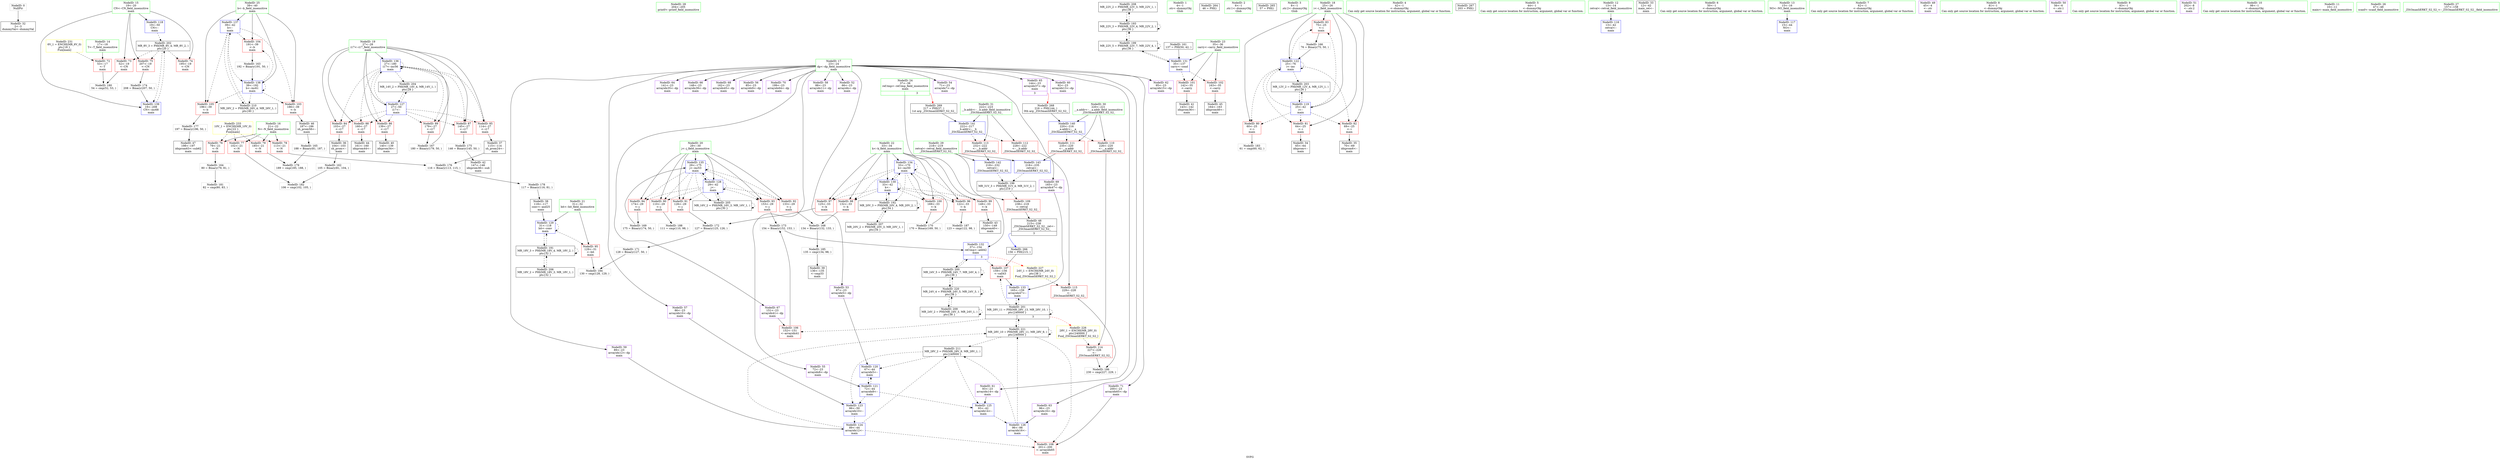 digraph "SVFG" {
	label="SVFG";

	Node0x5636595944f0 [shape=record,color=grey,label="{NodeID: 0\nNullPtr}"];
	Node0x5636595944f0 -> Node0x5636595b2d50[style=solid];
	Node0x5636595bd9f0 [shape=record,color=grey,label="{NodeID: 180\n54 = cmp(52, 53, )\n}"];
	Node0x5636595b3b50 [shape=record,color=red,label="{NodeID: 97\n125\<--33\n\<--k\nmain\n}"];
	Node0x5636595b3b50 -> Node0x5636595bcdf0[style=solid];
	Node0x563659593c40 [shape=record,color=green,label="{NodeID: 14\n17\<--18\nT\<--T_field_insensitive\nmain\n}"];
	Node0x563659593c40 -> Node0x5636595b5e20[style=solid];
	Node0x5636595b46b0 [shape=record,color=red,label="{NodeID: 111\n235\<--220\n\<--__a.addr\n_ZSt3maxIiERKT_S2_S2_\n}"];
	Node0x5636595b46b0 -> Node0x5636595ba7f0[style=solid];
	Node0x5636595b2a10 [shape=record,color=green,label="{NodeID: 28\n204\<--205\nprintf\<--printf_field_insensitive\n}"];
	Node0x5636595cbdd0 [shape=record,color=black,label="{NodeID: 208\nMR_22V_2 = PHI(MR_22V_3, MR_22V_1, )\npts\{36 \}\n}"];
	Node0x5636595cbdd0 -> Node0x5636595b7ab0[style=dashed];
	Node0x5636595b9950 [shape=record,color=blue,label="{NodeID: 125\n93\<--42\narrayidx14\<--\nmain\n}"];
	Node0x5636595b9950 -> Node0x5636595b9a20[style=dashed];
	Node0x5636595b35a0 [shape=record,color=black,label="{NodeID: 42\n147\<--146\nidxprom38\<--sub\nmain\n}"];
	Node0x5636595ba4b0 [shape=record,color=blue,label="{NodeID: 139\n19\<--208\nCN\<--inc68\nmain\n}"];
	Node0x5636595ba4b0 -> Node0x5636595c9fd0[style=dashed];
	Node0x5636595b5120 [shape=record,color=purple,label="{NodeID: 56\n85\<--23\narrayidx9\<--dp\nmain\n}"];
	Node0x5636595b5c80 [shape=record,color=purple,label="{NodeID: 70\n199\<--23\narrayidx64\<--dp\nmain\n}"];
	Node0x5636595bc670 [shape=record,color=grey,label="{NodeID: 167\n180 = Binary(179, 50, )\n}"];
	Node0x5636595bc670 -> Node0x5636595ba240[style=solid];
	Node0x5636595b67e0 [shape=record,color=red,label="{NodeID: 84\n103\<--27\n\<--i17\nmain\n}"];
	Node0x5636595b67e0 -> Node0x5636595b30c0[style=solid];
	Node0x563659594a10 [shape=record,color=green,label="{NodeID: 1\n4\<--1\n.str\<--dummyObj\nGlob }"];
	Node0x5636595e0690 [shape=record,color=black,label="{NodeID: 264\n46 = PHI()\n}"];
	Node0x5636595bdb70 [shape=record,color=grey,label="{NodeID: 181\n82 = cmp(80, 83, )\n}"];
	Node0x5636595b3c20 [shape=record,color=red,label="{NodeID: 98\n132\<--33\n\<--k\nmain\n}"];
	Node0x5636595b3c20 -> Node0x5636595bc7f0[style=solid];
	Node0x563659593d10 [shape=record,color=green,label="{NodeID: 15\n19\<--20\nCN\<--CN_field_insensitive\nmain\n}"];
	Node0x563659593d10 -> Node0x5636595b5ef0[style=solid];
	Node0x563659593d10 -> Node0x5636595b5fc0[style=solid];
	Node0x563659593d10 -> Node0x5636595b6090[style=solid];
	Node0x563659593d10 -> Node0x5636595b93a0[style=solid];
	Node0x563659593d10 -> Node0x5636595ba4b0[style=solid];
	Node0x5636595b4780 [shape=record,color=red,label="{NodeID: 112\n228\<--222\n\<--__b.addr\n_ZSt3maxIiERKT_S2_S2_\n}"];
	Node0x5636595b4780 -> Node0x5636595b49f0[style=solid];
	Node0x5636595b2ae0 [shape=record,color=green,label="{NodeID: 29\n218\<--219\nretval\<--retval_field_insensitive\n_ZSt3maxIiERKT_S2_S2_\n}"];
	Node0x5636595b2ae0 -> Node0x5636595b4510[style=solid];
	Node0x5636595b2ae0 -> Node0x5636595ba720[style=solid];
	Node0x5636595b2ae0 -> Node0x5636595ba7f0[style=solid];
	Node0x5636595ccae0 [shape=record,color=black,label="{NodeID: 209\nMR_24V_2 = PHI(MR_24V_3, MR_24V_1, )\npts\{38 \}\n}"];
	Node0x5636595ccae0 -> Node0x5636595ccae0[style=dashed];
	Node0x5636595ccae0 -> Node0x5636595cfdd0[style=dashed];
	Node0x5636595b9a20 [shape=record,color=blue,label="{NodeID: 126\n96\<--98\narrayidx16\<--\nmain\n}"];
	Node0x5636595b9a20 -> Node0x5636595b4440[style=dashed];
	Node0x5636595b9a20 -> Node0x5636595cd0d0[style=dashed];
	Node0x5636595b9a20 -> Node0x5636595d02d0[style=dashed];
	Node0x5636595b3670 [shape=record,color=black,label="{NodeID: 43\n150\<--149\nidxprom40\<--\nmain\n}"];
	Node0x5636595ba580 [shape=record,color=blue,label="{NodeID: 140\n220\<--216\n__a.addr\<--__a\n_ZSt3maxIiERKT_S2_S2_\n}"];
	Node0x5636595ba580 -> Node0x5636595b45e0[style=dashed];
	Node0x5636595ba580 -> Node0x5636595b46b0[style=dashed];
	Node0x5636595b51f0 [shape=record,color=purple,label="{NodeID: 57\n86\<--23\narrayidx10\<--dp\nmain\n}"];
	Node0x5636595b51f0 -> Node0x5636595b97b0[style=solid];
	Node0x5636595b5d50 [shape=record,color=purple,label="{NodeID: 71\n200\<--23\narrayidx65\<--dp\nmain\n}"];
	Node0x5636595b5d50 -> Node0x5636595b4440[style=solid];
	Node0x5636595bc7f0 [shape=record,color=grey,label="{NodeID: 168\n134 = Binary(132, 133, )\n}"];
	Node0x5636595bc7f0 -> Node0x5636595be170[style=solid];
	Node0x5636595b68b0 [shape=record,color=red,label="{NodeID: 85\n114\<--27\n\<--i17\nmain\n}"];
	Node0x5636595b68b0 -> Node0x5636595b3190[style=solid];
	Node0x563659594aa0 [shape=record,color=green,label="{NodeID: 2\n6\<--1\n.str.1\<--dummyObj\nGlob }"];
	Node0x5636595e0790 [shape=record,color=black,label="{NodeID: 265\n57 = PHI()\n}"];
	Node0x5636595bdcf0 [shape=record,color=grey,label="{NodeID: 182\n106 = cmp(102, 105, )\n}"];
	Node0x5636595b3cf0 [shape=record,color=red,label="{NodeID: 99\n149\<--33\n\<--k\nmain\n}"];
	Node0x5636595b3cf0 -> Node0x5636595b3670[style=solid];
	Node0x5636595b21d0 [shape=record,color=green,label="{NodeID: 16\n21\<--22\nN\<--N_field_insensitive\nmain\n}"];
	Node0x5636595b21d0 -> Node0x5636595b6160[style=solid];
	Node0x5636595b21d0 -> Node0x5636595b6230[style=solid];
	Node0x5636595b21d0 -> Node0x5636595b6300[style=solid];
	Node0x5636595b21d0 -> Node0x5636595b63d0[style=solid];
	Node0x5636595c81d0 [shape=record,color=black,label="{NodeID: 196\nMR_31V_3 = PHI(MR_31V_4, MR_31V_2, )\npts\{219 \}\n}"];
	Node0x5636595c81d0 -> Node0x5636595b4510[style=dashed];
	Node0x5636595b4850 [shape=record,color=red,label="{NodeID: 113\n232\<--222\n\<--__b.addr\n_ZSt3maxIiERKT_S2_S2_\n}"];
	Node0x5636595b4850 -> Node0x5636595ba720[style=solid];
	Node0x5636595b2bb0 [shape=record,color=green,label="{NodeID: 30\n220\<--221\n__a.addr\<--__a.addr_field_insensitive\n_ZSt3maxIiERKT_S2_S2_\n}"];
	Node0x5636595b2bb0 -> Node0x5636595b45e0[style=solid];
	Node0x5636595b2bb0 -> Node0x5636595b46b0[style=solid];
	Node0x5636595b2bb0 -> Node0x5636595ba580[style=solid];
	Node0x5636595ccbd0 [shape=record,color=black,label="{NodeID: 210\nMR_26V_2 = PHI(MR_26V_4, MR_26V_1, )\npts\{40 \}\n}"];
	Node0x5636595ccbd0 -> Node0x5636595ba310[style=dashed];
	Node0x5636595b9af0 [shape=record,color=blue,label="{NodeID: 127\n27\<--50\ni17\<--\nmain\n}"];
	Node0x5636595b9af0 -> Node0x5636595b67e0[style=dashed];
	Node0x5636595b9af0 -> Node0x5636595b68b0[style=dashed];
	Node0x5636595b9af0 -> Node0x5636595b6980[style=dashed];
	Node0x5636595b9af0 -> Node0x5636595b6a50[style=dashed];
	Node0x5636595b9af0 -> Node0x5636595b6b20[style=dashed];
	Node0x5636595b9af0 -> Node0x5636595b6bf0[style=dashed];
	Node0x5636595b9af0 -> Node0x5636595ba240[style=dashed];
	Node0x5636595b9af0 -> Node0x5636595ca9d0[style=dashed];
	Node0x5636595b3740 [shape=record,color=black,label="{NodeID: 44\n161\<--160\nidxprom44\<--\nmain\n}"];
	Node0x5636595ba650 [shape=record,color=blue,label="{NodeID: 141\n222\<--217\n__b.addr\<--__b\n_ZSt3maxIiERKT_S2_S2_\n}"];
	Node0x5636595ba650 -> Node0x5636595b4780[style=dashed];
	Node0x5636595ba650 -> Node0x5636595b4850[style=dashed];
	Node0x5636595b52c0 [shape=record,color=purple,label="{NodeID: 58\n88\<--23\narrayidx11\<--dp\nmain\n}"];
	Node0x5636595b5e20 [shape=record,color=red,label="{NodeID: 72\n53\<--17\n\<--T\nmain\n}"];
	Node0x5636595b5e20 -> Node0x5636595bd9f0[style=solid];
	Node0x5636595bc970 [shape=record,color=grey,label="{NodeID: 169\n175 = Binary(174, 50, )\n}"];
	Node0x5636595bc970 -> Node0x5636595ba170[style=solid];
	Node0x5636595b6980 [shape=record,color=red,label="{NodeID: 86\n139\<--27\n\<--i17\nmain\n}"];
	Node0x5636595b6980 -> Node0x5636595b3400[style=solid];
	Node0x563659594b30 [shape=record,color=green,label="{NodeID: 3\n8\<--1\n.str.2\<--dummyObj\nGlob }"];
	Node0x5636595e0890 [shape=record,color=black,label="{NodeID: 266\n156 = PHI(215, )\n}"];
	Node0x5636595e0890 -> Node0x5636595b4370[style=solid];
	Node0x5636595bde70 [shape=record,color=grey,label="{NodeID: 183\n61 = cmp(60, 62, )\n}"];
	Node0x5636595b3dc0 [shape=record,color=red,label="{NodeID: 100\n169\<--33\n\<--k\nmain\n}"];
	Node0x5636595b3dc0 -> Node0x5636595bcaf0[style=solid];
	Node0x5636595b2260 [shape=record,color=green,label="{NodeID: 17\n23\<--24\ndp\<--dp_field_insensitive\nmain\n}"];
	Node0x5636595b2260 -> Node0x5636595b4de0[style=solid];
	Node0x5636595b2260 -> Node0x5636595b4eb0[style=solid];
	Node0x5636595b2260 -> Node0x5636595b4f80[style=solid];
	Node0x5636595b2260 -> Node0x5636595b5050[style=solid];
	Node0x5636595b2260 -> Node0x5636595b5120[style=solid];
	Node0x5636595b2260 -> Node0x5636595b51f0[style=solid];
	Node0x5636595b2260 -> Node0x5636595b52c0[style=solid];
	Node0x5636595b2260 -> Node0x5636595b5390[style=solid];
	Node0x5636595b2260 -> Node0x5636595b5460[style=solid];
	Node0x5636595b2260 -> Node0x5636595b5530[style=solid];
	Node0x5636595b2260 -> Node0x5636595b5600[style=solid];
	Node0x5636595b2260 -> Node0x5636595b56d0[style=solid];
	Node0x5636595b2260 -> Node0x5636595b57a0[style=solid];
	Node0x5636595b2260 -> Node0x5636595b5870[style=solid];
	Node0x5636595b2260 -> Node0x5636595b5940[style=solid];
	Node0x5636595b2260 -> Node0x5636595b5a10[style=solid];
	Node0x5636595b2260 -> Node0x5636595b5ae0[style=solid];
	Node0x5636595b2260 -> Node0x5636595b5bb0[style=solid];
	Node0x5636595b2260 -> Node0x5636595b5c80[style=solid];
	Node0x5636595b2260 -> Node0x5636595b5d50[style=solid];
	Node0x5636595b4920 [shape=record,color=red,label="{NodeID: 114\n227\<--226\n\<--\n_ZSt3maxIiERKT_S2_S2_\n}"];
	Node0x5636595b4920 -> Node0x5636595be2f0[style=solid];
	Node0x5636595b2c80 [shape=record,color=green,label="{NodeID: 31\n222\<--223\n__b.addr\<--__b.addr_field_insensitive\n_ZSt3maxIiERKT_S2_S2_\n}"];
	Node0x5636595b2c80 -> Node0x5636595b4780[style=solid];
	Node0x5636595b2c80 -> Node0x5636595b4850[style=solid];
	Node0x5636595b2c80 -> Node0x5636595ba650[style=solid];
	Node0x5636595cd0d0 [shape=record,color=black,label="{NodeID: 211\nMR_28V_2 = PHI(MR_28V_9, MR_28V_1, )\npts\{240000 \}\n}"];
	Node0x5636595cd0d0 -> Node0x5636595b9540[style=dashed];
	Node0x5636595cd0d0 -> Node0x5636595b97b0[style=dashed];
	Node0x5636595cd0d0 -> Node0x5636595b9950[style=dashed];
	Node0x5636595b9bc0 [shape=record,color=blue,label="{NodeID: 128\n29\<--42\nj\<--\nmain\n}"];
	Node0x5636595b9bc0 -> Node0x5636595b6cc0[style=dashed];
	Node0x5636595b9bc0 -> Node0x5636595b6d90[style=dashed];
	Node0x5636595b9bc0 -> Node0x5636595b6e60[style=dashed];
	Node0x5636595b9bc0 -> Node0x5636595b6f30[style=dashed];
	Node0x5636595b9bc0 -> Node0x5636595b7000[style=dashed];
	Node0x5636595b9bc0 -> Node0x5636595b9bc0[style=dashed];
	Node0x5636595b9bc0 -> Node0x5636595ba170[style=dashed];
	Node0x5636595b9bc0 -> Node0x5636595caed0[style=dashed];
	Node0x5636595b3810 [shape=record,color=black,label="{NodeID: 45\n164\<--163\nidxprom46\<--\nmain\n}"];
	Node0x5636595ba720 [shape=record,color=blue,label="{NodeID: 142\n218\<--232\nretval\<--\n_ZSt3maxIiERKT_S2_S2_\n}"];
	Node0x5636595ba720 -> Node0x5636595c81d0[style=dashed];
	Node0x5636595b5390 [shape=record,color=purple,label="{NodeID: 59\n89\<--23\narrayidx12\<--dp\nmain\n}"];
	Node0x5636595b5390 -> Node0x5636595b9880[style=solid];
	Node0x5636595b5ef0 [shape=record,color=red,label="{NodeID: 73\n52\<--19\n\<--CN\nmain\n}"];
	Node0x5636595b5ef0 -> Node0x5636595bd9f0[style=solid];
	Node0x5636595bcaf0 [shape=record,color=grey,label="{NodeID: 170\n170 = Binary(169, 50, )\n}"];
	Node0x5636595bcaf0 -> Node0x5636595ba0a0[style=solid];
	Node0x5636595b6a50 [shape=record,color=red,label="{NodeID: 87\n145\<--27\n\<--i17\nmain\n}"];
	Node0x5636595b6a50 -> Node0x5636595bd270[style=solid];
	Node0x563659594210 [shape=record,color=green,label="{NodeID: 4\n42\<--1\n\<--dummyObj\nCan only get source location for instruction, argument, global var or function.}"];
	Node0x5636595e10d0 [shape=record,color=black,label="{NodeID: 267\n203 = PHI()\n}"];
	Node0x5636595bdff0 [shape=record,color=grey,label="{NodeID: 184\n130 = cmp(128, 129, )\n}"];
	Node0x5636595b3e90 [shape=record,color=red,label="{NodeID: 101\n142\<--35\n\<--carry\nmain\n}"];
	Node0x5636595b3e90 -> Node0x5636595b34d0[style=solid];
	Node0x5636595b22f0 [shape=record,color=green,label="{NodeID: 18\n25\<--26\ni\<--i_field_insensitive\nmain\n}"];
	Node0x5636595b22f0 -> Node0x5636595b64a0[style=solid];
	Node0x5636595b22f0 -> Node0x5636595b6570[style=solid];
	Node0x5636595b22f0 -> Node0x5636595b6640[style=solid];
	Node0x5636595b22f0 -> Node0x5636595b6710[style=solid];
	Node0x5636595b22f0 -> Node0x5636595b9470[style=solid];
	Node0x5636595b22f0 -> Node0x5636595b96e0[style=solid];
	Node0x5636595b49f0 [shape=record,color=red,label="{NodeID: 115\n229\<--228\n\<--\n_ZSt3maxIiERKT_S2_S2_\n}"];
	Node0x5636595b49f0 -> Node0x5636595be2f0[style=solid];
	Node0x5636595b2d50 [shape=record,color=black,label="{NodeID: 32\n2\<--3\ndummyVal\<--dummyVal\n}"];
	Node0x5636595b9c90 [shape=record,color=blue,label="{NodeID: 129\n31\<--118\nbit\<--conv\nmain\n}"];
	Node0x5636595b9c90 -> Node0x5636595b70d0[style=dashed];
	Node0x5636595b9c90 -> Node0x5636595b9c90[style=dashed];
	Node0x5636595b9c90 -> Node0x5636595c58b0[style=dashed];
	Node0x5636595b38e0 [shape=record,color=black,label="{NodeID: 46\n187\<--186\nsh_prom58\<--\nmain\n}"];
	Node0x5636595b38e0 -> Node0x5636595bc370[style=solid];
	Node0x5636595d1dd0 [shape=record,color=yellow,style=double,label="{NodeID: 226\n28V_1 = ENCHI(MR_28V_0)\npts\{240000 \}\nFun[_ZSt3maxIiERKT_S2_S2_]}"];
	Node0x5636595d1dd0 -> Node0x5636595b4920[style=dashed];
	Node0x5636595ba7f0 [shape=record,color=blue,label="{NodeID: 143\n218\<--235\nretval\<--\n_ZSt3maxIiERKT_S2_S2_\n}"];
	Node0x5636595ba7f0 -> Node0x5636595c81d0[style=dashed];
	Node0x5636595b5460 [shape=record,color=purple,label="{NodeID: 60\n92\<--23\narrayidx13\<--dp\nmain\n}"];
	Node0x5636595b5fc0 [shape=record,color=red,label="{NodeID: 74\n195\<--19\n\<--CN\nmain\n}"];
	Node0x5636595bcc70 [shape=record,color=grey,label="{NodeID: 171\n128 = Binary(127, 50, )\n}"];
	Node0x5636595bcc70 -> Node0x5636595bdff0[style=solid];
	Node0x5636595b6b20 [shape=record,color=red,label="{NodeID: 88\n160\<--27\n\<--i17\nmain\n}"];
	Node0x5636595b6b20 -> Node0x5636595b3740[style=solid];
	Node0x5636595942a0 [shape=record,color=green,label="{NodeID: 5\n44\<--1\n\<--dummyObj\nCan only get source location for instruction, argument, global var or function.}"];
	Node0x5636595e11a0 [shape=record,color=black,label="{NodeID: 268\n216 = PHI(144, )\n0th arg _ZSt3maxIiERKT_S2_S2_ }"];
	Node0x5636595e11a0 -> Node0x5636595ba580[style=solid];
	Node0x5636595be170 [shape=record,color=grey,label="{NodeID: 185\n135 = cmp(134, 98, )\n}"];
	Node0x5636595be170 -> Node0x5636595b3330[style=solid];
	Node0x5636595b3f60 [shape=record,color=red,label="{NodeID: 102\n163\<--35\n\<--carry\nmain\n}"];
	Node0x5636595b3f60 -> Node0x5636595b3810[style=solid];
	Node0x5636595b2380 [shape=record,color=green,label="{NodeID: 19\n27\<--28\ni17\<--i17_field_insensitive\nmain\n}"];
	Node0x5636595b2380 -> Node0x5636595b67e0[style=solid];
	Node0x5636595b2380 -> Node0x5636595b68b0[style=solid];
	Node0x5636595b2380 -> Node0x5636595b6980[style=solid];
	Node0x5636595b2380 -> Node0x5636595b6a50[style=solid];
	Node0x5636595b2380 -> Node0x5636595b6b20[style=solid];
	Node0x5636595b2380 -> Node0x5636595b6bf0[style=solid];
	Node0x5636595b2380 -> Node0x5636595b9af0[style=solid];
	Node0x5636595b2380 -> Node0x5636595ba240[style=solid];
	Node0x5636595c90d0 [shape=record,color=black,label="{NodeID: 199\nMR_22V_5 = PHI(MR_22V_7, MR_22V_4, )\npts\{36 \}\n}"];
	Node0x5636595c90d0 -> Node0x5636595b9e30[style=dashed];
	Node0x5636595c90d0 -> Node0x5636595b7ab0[style=dashed];
	Node0x5636595c90d0 -> Node0x5636595c90d0[style=dashed];
	Node0x5636595b9200 [shape=record,color=blue,label="{NodeID: 116\n13\<--42\nretval\<--\nmain\n}"];
	Node0x5636595b2e50 [shape=record,color=black,label="{NodeID: 33\n12\<--42\nmain_ret\<--\nmain\n}"];
	Node0x5636595b9d60 [shape=record,color=blue,label="{NodeID: 130\n33\<--42\nk\<--\nmain\n}"];
	Node0x5636595b9d60 -> Node0x5636595b3a80[style=dashed];
	Node0x5636595b9d60 -> Node0x5636595b3b50[style=dashed];
	Node0x5636595b9d60 -> Node0x5636595b3c20[style=dashed];
	Node0x5636595b9d60 -> Node0x5636595b3cf0[style=dashed];
	Node0x5636595b9d60 -> Node0x5636595b3dc0[style=dashed];
	Node0x5636595b9d60 -> Node0x5636595b9d60[style=dashed];
	Node0x5636595b9d60 -> Node0x5636595ba0a0[style=dashed];
	Node0x5636595b9d60 -> Node0x5636595b75b0[style=dashed];
	Node0x5636595b39b0 [shape=record,color=black,label="{NodeID: 47\n198\<--197\nidxprom63\<--sub62\nmain\n}"];
	Node0x5636595d1eb0 [shape=record,color=yellow,style=double,label="{NodeID: 227\n24V_1 = ENCHI(MR_24V_0)\npts\{38 \}\nFun[_ZSt3maxIiERKT_S2_S2_]}"];
	Node0x5636595d1eb0 -> Node0x5636595b49f0[style=dashed];
	Node0x5636595b5530 [shape=record,color=purple,label="{NodeID: 61\n93\<--23\narrayidx14\<--dp\nmain\n}"];
	Node0x5636595b5530 -> Node0x5636595b9950[style=solid];
	Node0x5636595b6090 [shape=record,color=red,label="{NodeID: 75\n207\<--19\n\<--CN\nmain\n}"];
	Node0x5636595b6090 -> Node0x5636595bd0f0[style=solid];
	Node0x5636595bcdf0 [shape=record,color=grey,label="{NodeID: 172\n127 = Binary(125, 126, )\n}"];
	Node0x5636595bcdf0 -> Node0x5636595bcc70[style=solid];
	Node0x5636595b6bf0 [shape=record,color=red,label="{NodeID: 89\n179\<--27\n\<--i17\nmain\n}"];
	Node0x5636595b6bf0 -> Node0x5636595bc670[style=solid];
	Node0x563659594330 [shape=record,color=green,label="{NodeID: 6\n50\<--1\n\<--dummyObj\nCan only get source location for instruction, argument, global var or function.}"];
	Node0x5636595e12d0 [shape=record,color=black,label="{NodeID: 269\n217 = PHI(37, )\n1st arg _ZSt3maxIiERKT_S2_S2_ }"];
	Node0x5636595e12d0 -> Node0x5636595ba650[style=solid];
	Node0x5636595be2f0 [shape=record,color=grey,label="{NodeID: 186\n230 = cmp(227, 229, )\n}"];
	Node0x5636595b4030 [shape=record,color=red,label="{NodeID: 103\n186\<--39\n\<--b\nmain\n}"];
	Node0x5636595b4030 -> Node0x5636595b38e0[style=solid];
	Node0x5636595b2410 [shape=record,color=green,label="{NodeID: 20\n29\<--30\nj\<--j_field_insensitive\nmain\n}"];
	Node0x5636595b2410 -> Node0x5636595b6cc0[style=solid];
	Node0x5636595b2410 -> Node0x5636595b6d90[style=solid];
	Node0x5636595b2410 -> Node0x5636595b6e60[style=solid];
	Node0x5636595b2410 -> Node0x5636595b6f30[style=solid];
	Node0x5636595b2410 -> Node0x5636595b7000[style=solid];
	Node0x5636595b2410 -> Node0x5636595b9bc0[style=solid];
	Node0x5636595b2410 -> Node0x5636595ba170[style=solid];
	Node0x5636595c95d0 [shape=record,color=black,label="{NodeID: 200\nMR_24V_5 = PHI(MR_24V_7, MR_24V_4, )\npts\{38 \}\n}"];
	Node0x5636595c95d0 -> Node0x5636595b9f00[style=dashed];
	Node0x5636595c95d0 -> Node0x5636595c95d0[style=dashed];
	Node0x5636595c95d0 -> Node0x5636595cfdd0[style=dashed];
	Node0x5636595b92d0 [shape=record,color=blue,label="{NodeID: 117\n15\<--44\nNO\<--\nmain\n}"];
	Node0x5636595b2f20 [shape=record,color=black,label="{NodeID: 34\n65\<--64\nidxprom\<--\nmain\n}"];
	Node0x5636595b9e30 [shape=record,color=blue,label="{NodeID: 131\n35\<--137\ncarry\<--cond\nmain\n}"];
	Node0x5636595b9e30 -> Node0x5636595b3e90[style=dashed];
	Node0x5636595b9e30 -> Node0x5636595b3f60[style=dashed];
	Node0x5636595b9e30 -> Node0x5636595c90d0[style=dashed];
	Node0x5636595b4aa0 [shape=record,color=black,label="{NodeID: 48\n215\<--238\n_ZSt3maxIiERKT_S2_S2__ret\<--\n_ZSt3maxIiERKT_S2_S2_\n|{<s0>3}}"];
	Node0x5636595b4aa0:s0 -> Node0x5636595e0890[style=solid,color=blue];
	Node0x5636595b5600 [shape=record,color=purple,label="{NodeID: 62\n95\<--23\narrayidx15\<--dp\nmain\n}"];
	Node0x5636595b6160 [shape=record,color=red,label="{NodeID: 76\n79\<--21\n\<--N\nmain\n}"];
	Node0x5636595b6160 -> Node0x5636595bc1f0[style=solid];
	Node0x5636595bcf70 [shape=record,color=grey,label="{NodeID: 173\n154 = Binary(152, 153, )\n}"];
	Node0x5636595bcf70 -> Node0x5636595b9f00[style=solid];
	Node0x5636595b6cc0 [shape=record,color=red,label="{NodeID: 90\n110\<--29\n\<--j\nmain\n}"];
	Node0x5636595b6cc0 -> Node0x5636595be5f0[style=solid];
	Node0x5636595943c0 [shape=record,color=green,label="{NodeID: 7\n62\<--1\n\<--dummyObj\nCan only get source location for instruction, argument, global var or function.}"];
	Node0x5636595be470 [shape=record,color=grey,label="{NodeID: 187\n123 = cmp(122, 98, )\n}"];
	Node0x5636595b4100 [shape=record,color=red,label="{NodeID: 104\n191\<--39\n\<--b\nmain\n}"];
	Node0x5636595b4100 -> Node0x5636595bc070[style=solid];
	Node0x5636595b24a0 [shape=record,color=green,label="{NodeID: 21\n31\<--32\nbit\<--bit_field_insensitive\nmain\n}"];
	Node0x5636595b24a0 -> Node0x5636595b70d0[style=solid];
	Node0x5636595b24a0 -> Node0x5636595b9c90[style=solid];
	Node0x5636595c9ad0 [shape=record,color=black,label="{NodeID: 201\nMR_28V_11 = PHI(MR_28V_13, MR_28V_10, )\npts\{240000 \}\n|{|<s5>3}}"];
	Node0x5636595c9ad0 -> Node0x5636595b42a0[style=dashed];
	Node0x5636595c9ad0 -> Node0x5636595b4370[style=dashed];
	Node0x5636595c9ad0 -> Node0x5636595b9fd0[style=dashed];
	Node0x5636595c9ad0 -> Node0x5636595c9ad0[style=dashed];
	Node0x5636595c9ad0 -> Node0x5636595d02d0[style=dashed];
	Node0x5636595c9ad0:s5 -> Node0x5636595d1dd0[style=dashed,color=red];
	Node0x5636595b93a0 [shape=record,color=blue,label="{NodeID: 118\n19\<--50\nCN\<--\nmain\n}"];
	Node0x5636595b93a0 -> Node0x5636595c9fd0[style=dashed];
	Node0x5636595b2ff0 [shape=record,color=black,label="{NodeID: 35\n70\<--69\nidxprom6\<--\nmain\n}"];
	Node0x5636595b9f00 [shape=record,color=blue,label="{NodeID: 132\n37\<--154\nref.tmp\<--add42\nmain\n|{|<s2>3}}"];
	Node0x5636595b9f00 -> Node0x5636595b4370[style=dashed];
	Node0x5636595b9f00 -> Node0x5636595c95d0[style=dashed];
	Node0x5636595b9f00:s2 -> Node0x5636595d1eb0[style=dashed,color=red];
	Node0x5636595b4b70 [shape=record,color=purple,label="{NodeID: 49\n45\<--4\n\<--.str\nmain\n}"];
	Node0x5636595b56d0 [shape=record,color=purple,label="{NodeID: 63\n96\<--23\narrayidx16\<--dp\nmain\n}"];
	Node0x5636595b56d0 -> Node0x5636595b9a20[style=solid];
	Node0x5636595b6230 [shape=record,color=red,label="{NodeID: 77\n102\<--21\n\<--N\nmain\n}"];
	Node0x5636595b6230 -> Node0x5636595bdcf0[style=solid];
	Node0x5636595bd0f0 [shape=record,color=grey,label="{NodeID: 174\n208 = Binary(207, 50, )\n}"];
	Node0x5636595bd0f0 -> Node0x5636595ba4b0[style=solid];
	Node0x5636595b6d90 [shape=record,color=red,label="{NodeID: 91\n126\<--29\n\<--j\nmain\n}"];
	Node0x5636595b6d90 -> Node0x5636595bcdf0[style=solid];
	Node0x5636595933b0 [shape=record,color=green,label="{NodeID: 8\n81\<--1\n\<--dummyObj\nCan only get source location for instruction, argument, global var or function.}"];
	Node0x5636595be5f0 [shape=record,color=grey,label="{NodeID: 188\n111 = cmp(110, 98, )\n}"];
	Node0x5636595b41d0 [shape=record,color=red,label="{NodeID: 105\n196\<--39\n\<--b\nmain\n}"];
	Node0x5636595b41d0 -> Node0x5636595bd570[style=solid];
	Node0x5636595b2530 [shape=record,color=green,label="{NodeID: 22\n33\<--34\nk\<--k_field_insensitive\nmain\n}"];
	Node0x5636595b2530 -> Node0x5636595b3a80[style=solid];
	Node0x5636595b2530 -> Node0x5636595b3b50[style=solid];
	Node0x5636595b2530 -> Node0x5636595b3c20[style=solid];
	Node0x5636595b2530 -> Node0x5636595b3cf0[style=solid];
	Node0x5636595b2530 -> Node0x5636595b3dc0[style=solid];
	Node0x5636595b2530 -> Node0x5636595b9d60[style=solid];
	Node0x5636595b2530 -> Node0x5636595ba0a0[style=solid];
	Node0x5636595c9fd0 [shape=record,color=black,label="{NodeID: 202\nMR_8V_3 = PHI(MR_8V_4, MR_8V_2, )\npts\{20 \}\n}"];
	Node0x5636595c9fd0 -> Node0x5636595b5ef0[style=dashed];
	Node0x5636595c9fd0 -> Node0x5636595b5fc0[style=dashed];
	Node0x5636595c9fd0 -> Node0x5636595b6090[style=dashed];
	Node0x5636595c9fd0 -> Node0x5636595ba4b0[style=dashed];
	Node0x5636595b9470 [shape=record,color=blue,label="{NodeID: 119\n25\<--42\ni\<--\nmain\n}"];
	Node0x5636595b9470 -> Node0x5636595b64a0[style=dashed];
	Node0x5636595b9470 -> Node0x5636595b6570[style=dashed];
	Node0x5636595b9470 -> Node0x5636595b6640[style=dashed];
	Node0x5636595b9470 -> Node0x5636595b6710[style=dashed];
	Node0x5636595b9470 -> Node0x5636595b96e0[style=dashed];
	Node0x5636595b9470 -> Node0x5636595ca4d0[style=dashed];
	Node0x5636595b30c0 [shape=record,color=black,label="{NodeID: 36\n104\<--103\nsh_prom\<--\nmain\n}"];
	Node0x5636595b30c0 -> Node0x5636595bbef0[style=solid];
	Node0x5636595b9fd0 [shape=record,color=blue,label="{NodeID: 133\n165\<--159\narrayidx47\<--\nmain\n}"];
	Node0x5636595b9fd0 -> Node0x5636595c9ad0[style=dashed];
	Node0x5636595b4c40 [shape=record,color=purple,label="{NodeID: 50\n56\<--6\n\<--.str.1\nmain\n}"];
	Node0x5636595b57a0 [shape=record,color=purple,label="{NodeID: 64\n141\<--23\narrayidx35\<--dp\nmain\n}"];
	Node0x563659392920 [shape=record,color=black,label="{NodeID: 161\n137 = PHI(50, 42, )\n}"];
	Node0x563659392920 -> Node0x5636595b9e30[style=solid];
	Node0x5636595b6300 [shape=record,color=red,label="{NodeID: 78\n113\<--21\n\<--N\nmain\n}"];
	Node0x5636595b6300 -> Node0x5636595bd3f0[style=solid];
	Node0x5636595bd270 [shape=record,color=grey,label="{NodeID: 175\n146 = Binary(145, 50, )\n}"];
	Node0x5636595bd270 -> Node0x5636595b35a0[style=solid];
	Node0x5636595b6e60 [shape=record,color=red,label="{NodeID: 92\n133\<--29\n\<--j\nmain\n}"];
	Node0x5636595b6e60 -> Node0x5636595bc7f0[style=solid];
	Node0x563659593440 [shape=record,color=green,label="{NodeID: 9\n83\<--1\n\<--dummyObj\nCan only get source location for instruction, argument, global var or function.}"];
	Node0x5636595b42a0 [shape=record,color=red,label="{NodeID: 106\n152\<--151\n\<--arrayidx41\nmain\n}"];
	Node0x5636595b42a0 -> Node0x5636595bcf70[style=solid];
	Node0x5636595b2600 [shape=record,color=green,label="{NodeID: 23\n35\<--36\ncarry\<--carry_field_insensitive\nmain\n}"];
	Node0x5636595b2600 -> Node0x5636595b3e90[style=solid];
	Node0x5636595b2600 -> Node0x5636595b3f60[style=solid];
	Node0x5636595b2600 -> Node0x5636595b9e30[style=solid];
	Node0x5636595ca4d0 [shape=record,color=black,label="{NodeID: 203\nMR_12V_2 = PHI(MR_12V_4, MR_12V_1, )\npts\{26 \}\n}"];
	Node0x5636595ca4d0 -> Node0x5636595b9470[style=dashed];
	Node0x5636595b9540 [shape=record,color=blue,label="{NodeID: 120\n67\<--44\narrayidx5\<--\nmain\n}"];
	Node0x5636595b9540 -> Node0x5636595b9610[style=dashed];
	Node0x5636595b3190 [shape=record,color=black,label="{NodeID: 37\n115\<--114\nsh_prom24\<--\nmain\n}"];
	Node0x5636595b3190 -> Node0x5636595bd3f0[style=solid];
	Node0x5636595ba0a0 [shape=record,color=blue,label="{NodeID: 134\n33\<--170\nk\<--inc50\nmain\n}"];
	Node0x5636595ba0a0 -> Node0x5636595b3a80[style=dashed];
	Node0x5636595ba0a0 -> Node0x5636595b3b50[style=dashed];
	Node0x5636595ba0a0 -> Node0x5636595b3c20[style=dashed];
	Node0x5636595ba0a0 -> Node0x5636595b3cf0[style=dashed];
	Node0x5636595ba0a0 -> Node0x5636595b3dc0[style=dashed];
	Node0x5636595ba0a0 -> Node0x5636595b9d60[style=dashed];
	Node0x5636595ba0a0 -> Node0x5636595ba0a0[style=dashed];
	Node0x5636595ba0a0 -> Node0x5636595b75b0[style=dashed];
	Node0x5636595b4d10 [shape=record,color=purple,label="{NodeID: 51\n202\<--8\n\<--.str.2\nmain\n}"];
	Node0x5636595d2260 [shape=record,color=yellow,style=double,label="{NodeID: 231\n6V_1 = ENCHI(MR_6V_0)\npts\{18 \}\nFun[main]}"];
	Node0x5636595d2260 -> Node0x5636595b5e20[style=dashed];
	Node0x5636595b5870 [shape=record,color=purple,label="{NodeID: 65\n144\<--23\narrayidx37\<--dp\nmain\n|{<s0>3}}"];
	Node0x5636595b5870:s0 -> Node0x5636595e11a0[style=solid,color=red];
	Node0x5636595bbef0 [shape=record,color=grey,label="{NodeID: 162\n105 = Binary(81, 104, )\n}"];
	Node0x5636595bbef0 -> Node0x5636595bdcf0[style=solid];
	Node0x5636595b63d0 [shape=record,color=red,label="{NodeID: 79\n185\<--21\n\<--N\nmain\n}"];
	Node0x5636595b63d0 -> Node0x5636595bd870[style=solid];
	Node0x5636595bd3f0 [shape=record,color=grey,label="{NodeID: 176\n116 = Binary(113, 115, )\n}"];
	Node0x5636595bd3f0 -> Node0x5636595bd6f0[style=solid];
	Node0x5636595b6f30 [shape=record,color=red,label="{NodeID: 93\n153\<--29\n\<--j\nmain\n}"];
	Node0x5636595b6f30 -> Node0x5636595bcf70[style=solid];
	Node0x5636595934d0 [shape=record,color=green,label="{NodeID: 10\n98\<--1\n\<--dummyObj\nCan only get source location for instruction, argument, global var or function.}"];
	Node0x5636595b4370 [shape=record,color=red,label="{NodeID: 107\n159\<--156\n\<--call43\nmain\n}"];
	Node0x5636595b4370 -> Node0x5636595b9fd0[style=solid];
	Node0x5636595b26d0 [shape=record,color=green,label="{NodeID: 24\n37\<--38\nref.tmp\<--ref.tmp_field_insensitive\nmain\n|{|<s1>3}}"];
	Node0x5636595b26d0 -> Node0x5636595b9f00[style=solid];
	Node0x5636595b26d0:s1 -> Node0x5636595e12d0[style=solid,color=red];
	Node0x5636595ca9d0 [shape=record,color=black,label="{NodeID: 204\nMR_14V_2 = PHI(MR_14V_4, MR_14V_1, )\npts\{28 \}\n}"];
	Node0x5636595ca9d0 -> Node0x5636595b9af0[style=dashed];
	Node0x5636595b9610 [shape=record,color=blue,label="{NodeID: 121\n72\<--44\narrayidx8\<--\nmain\n}"];
	Node0x5636595b9610 -> Node0x5636595b9540[style=dashed];
	Node0x5636595b9610 -> Node0x5636595b97b0[style=dashed];
	Node0x5636595b9610 -> Node0x5636595b9950[style=dashed];
	Node0x5636595b3260 [shape=record,color=black,label="{NodeID: 38\n118\<--117\nconv\<--and25\nmain\n}"];
	Node0x5636595b3260 -> Node0x5636595b9c90[style=solid];
	Node0x5636595ba170 [shape=record,color=blue,label="{NodeID: 135\n29\<--175\nj\<--inc53\nmain\n}"];
	Node0x5636595ba170 -> Node0x5636595b6cc0[style=dashed];
	Node0x5636595ba170 -> Node0x5636595b6d90[style=dashed];
	Node0x5636595ba170 -> Node0x5636595b6e60[style=dashed];
	Node0x5636595ba170 -> Node0x5636595b6f30[style=dashed];
	Node0x5636595ba170 -> Node0x5636595b7000[style=dashed];
	Node0x5636595ba170 -> Node0x5636595b9bc0[style=dashed];
	Node0x5636595ba170 -> Node0x5636595ba170[style=dashed];
	Node0x5636595ba170 -> Node0x5636595caed0[style=dashed];
	Node0x5636595b4de0 [shape=record,color=purple,label="{NodeID: 52\n66\<--23\narrayidx\<--dp\nmain\n}"];
	Node0x5636595b5940 [shape=record,color=purple,label="{NodeID: 66\n148\<--23\narrayidx39\<--dp\nmain\n}"];
	Node0x5636595bc070 [shape=record,color=grey,label="{NodeID: 163\n192 = Binary(191, 50, )\n}"];
	Node0x5636595bc070 -> Node0x5636595ba3e0[style=solid];
	Node0x5636595b64a0 [shape=record,color=red,label="{NodeID: 80\n60\<--25\n\<--i\nmain\n}"];
	Node0x5636595b64a0 -> Node0x5636595bde70[style=solid];
	Node0x5636595bd570 [shape=record,color=grey,label="{NodeID: 177\n197 = Binary(196, 50, )\n}"];
	Node0x5636595bd570 -> Node0x5636595b39b0[style=solid];
	Node0x5636595b7000 [shape=record,color=red,label="{NodeID: 94\n174\<--29\n\<--j\nmain\n}"];
	Node0x5636595b7000 -> Node0x5636595bc970[style=solid];
	Node0x563659593560 [shape=record,color=green,label="{NodeID: 11\n10\<--11\nmain\<--main_field_insensitive\n}"];
	Node0x5636595c58b0 [shape=record,color=black,label="{NodeID: 191\nMR_18V_3 = PHI(MR_18V_4, MR_18V_2, )\npts\{32 \}\n}"];
	Node0x5636595c58b0 -> Node0x5636595b9c90[style=dashed];
	Node0x5636595c58b0 -> Node0x5636595c58b0[style=dashed];
	Node0x5636595c58b0 -> Node0x5636595cb3d0[style=dashed];
	Node0x5636595b4440 [shape=record,color=red,label="{NodeID: 108\n201\<--200\n\<--arrayidx65\nmain\n}"];
	Node0x5636595b27a0 [shape=record,color=green,label="{NodeID: 25\n39\<--40\nb\<--b_field_insensitive\nmain\n}"];
	Node0x5636595b27a0 -> Node0x5636595b4030[style=solid];
	Node0x5636595b27a0 -> Node0x5636595b4100[style=solid];
	Node0x5636595b27a0 -> Node0x5636595b41d0[style=solid];
	Node0x5636595b27a0 -> Node0x5636595ba310[style=solid];
	Node0x5636595b27a0 -> Node0x5636595ba3e0[style=solid];
	Node0x5636595caed0 [shape=record,color=black,label="{NodeID: 205\nMR_16V_2 = PHI(MR_16V_3, MR_16V_1, )\npts\{30 \}\n}"];
	Node0x5636595caed0 -> Node0x5636595b9bc0[style=dashed];
	Node0x5636595caed0 -> Node0x5636595caed0[style=dashed];
	Node0x5636595b96e0 [shape=record,color=blue,label="{NodeID: 122\n25\<--76\ni\<--inc\nmain\n}"];
	Node0x5636595b96e0 -> Node0x5636595b64a0[style=dashed];
	Node0x5636595b96e0 -> Node0x5636595b6570[style=dashed];
	Node0x5636595b96e0 -> Node0x5636595b6640[style=dashed];
	Node0x5636595b96e0 -> Node0x5636595b6710[style=dashed];
	Node0x5636595b96e0 -> Node0x5636595b96e0[style=dashed];
	Node0x5636595b96e0 -> Node0x5636595ca4d0[style=dashed];
	Node0x5636595b3330 [shape=record,color=black,label="{NodeID: 39\n136\<--135\n\<--cmp33\nmain\n}"];
	Node0x5636595ba240 [shape=record,color=blue,label="{NodeID: 136\n27\<--180\ni17\<--inc56\nmain\n}"];
	Node0x5636595ba240 -> Node0x5636595b67e0[style=dashed];
	Node0x5636595ba240 -> Node0x5636595b68b0[style=dashed];
	Node0x5636595ba240 -> Node0x5636595b6980[style=dashed];
	Node0x5636595ba240 -> Node0x5636595b6a50[style=dashed];
	Node0x5636595ba240 -> Node0x5636595b6b20[style=dashed];
	Node0x5636595ba240 -> Node0x5636595b6bf0[style=dashed];
	Node0x5636595ba240 -> Node0x5636595ba240[style=dashed];
	Node0x5636595ba240 -> Node0x5636595ca9d0[style=dashed];
	Node0x5636595b4eb0 [shape=record,color=purple,label="{NodeID: 53\n67\<--23\narrayidx5\<--dp\nmain\n}"];
	Node0x5636595b4eb0 -> Node0x5636595b9540[style=solid];
	Node0x5636595d2420 [shape=record,color=yellow,style=double,label="{NodeID: 233\n10V_1 = ENCHI(MR_10V_0)\npts\{22 \}\nFun[main]}"];
	Node0x5636595d2420 -> Node0x5636595b6160[style=dashed];
	Node0x5636595d2420 -> Node0x5636595b6230[style=dashed];
	Node0x5636595d2420 -> Node0x5636595b6300[style=dashed];
	Node0x5636595d2420 -> Node0x5636595b63d0[style=dashed];
	Node0x5636595b5a10 [shape=record,color=purple,label="{NodeID: 67\n151\<--23\narrayidx41\<--dp\nmain\n}"];
	Node0x5636595b5a10 -> Node0x5636595b42a0[style=solid];
	Node0x5636595bc1f0 [shape=record,color=grey,label="{NodeID: 164\n80 = Binary(79, 81, )\n}"];
	Node0x5636595bc1f0 -> Node0x5636595bdb70[style=solid];
	Node0x5636595b6570 [shape=record,color=red,label="{NodeID: 81\n64\<--25\n\<--i\nmain\n}"];
	Node0x5636595b6570 -> Node0x5636595b2f20[style=solid];
	Node0x5636595bd6f0 [shape=record,color=grey,label="{NodeID: 178\n117 = Binary(116, 81, )\n}"];
	Node0x5636595bd6f0 -> Node0x5636595b3260[style=solid];
	Node0x5636595b70d0 [shape=record,color=red,label="{NodeID: 95\n129\<--31\n\<--bit\nmain\n}"];
	Node0x5636595b70d0 -> Node0x5636595bdff0[style=solid];
	Node0x563659593aa0 [shape=record,color=green,label="{NodeID: 12\n13\<--14\nretval\<--retval_field_insensitive\nmain\n}"];
	Node0x563659593aa0 -> Node0x5636595b9200[style=solid];
	Node0x5636595b75b0 [shape=record,color=black,label="{NodeID: 192\nMR_20V_3 = PHI(MR_20V_4, MR_20V_2, )\npts\{34 \}\n}"];
	Node0x5636595b75b0 -> Node0x5636595b9d60[style=dashed];
	Node0x5636595b75b0 -> Node0x5636595b75b0[style=dashed];
	Node0x5636595b75b0 -> Node0x5636595cb8d0[style=dashed];
	Node0x5636595b4510 [shape=record,color=red,label="{NodeID: 109\n238\<--218\n\<--retval\n_ZSt3maxIiERKT_S2_S2_\n}"];
	Node0x5636595b4510 -> Node0x5636595b4aa0[style=solid];
	Node0x5636595b2870 [shape=record,color=green,label="{NodeID: 26\n47\<--48\nscanf\<--scanf_field_insensitive\n}"];
	Node0x5636595cb3d0 [shape=record,color=black,label="{NodeID: 206\nMR_18V_2 = PHI(MR_18V_3, MR_18V_1, )\npts\{32 \}\n}"];
	Node0x5636595cb3d0 -> Node0x5636595c58b0[style=dashed];
	Node0x5636595b97b0 [shape=record,color=blue,label="{NodeID: 123\n86\<--50\narrayidx10\<--\nmain\n}"];
	Node0x5636595b97b0 -> Node0x5636595b9880[style=dashed];
	Node0x5636595b3400 [shape=record,color=black,label="{NodeID: 40\n140\<--139\nidxprom34\<--\nmain\n}"];
	Node0x5636595cfdd0 [shape=record,color=black,label="{NodeID: 220\nMR_24V_4 = PHI(MR_24V_5, MR_24V_3, )\npts\{38 \}\n}"];
	Node0x5636595cfdd0 -> Node0x5636595c95d0[style=dashed];
	Node0x5636595cfdd0 -> Node0x5636595ccae0[style=dashed];
	Node0x5636595cfdd0 -> Node0x5636595cfdd0[style=dashed];
	Node0x5636595ba310 [shape=record,color=blue,label="{NodeID: 137\n39\<--42\nb\<--\nmain\n}"];
	Node0x5636595ba310 -> Node0x5636595b4030[style=dashed];
	Node0x5636595ba310 -> Node0x5636595b4100[style=dashed];
	Node0x5636595ba310 -> Node0x5636595b41d0[style=dashed];
	Node0x5636595ba310 -> Node0x5636595ba3e0[style=dashed];
	Node0x5636595ba310 -> Node0x5636595ccbd0[style=dashed];
	Node0x5636595b4f80 [shape=record,color=purple,label="{NodeID: 54\n71\<--23\narrayidx7\<--dp\nmain\n}"];
	Node0x5636595b5ae0 [shape=record,color=purple,label="{NodeID: 68\n162\<--23\narrayidx45\<--dp\nmain\n}"];
	Node0x5636595bc370 [shape=record,color=grey,label="{NodeID: 165\n188 = Binary(81, 187, )\n}"];
	Node0x5636595bc370 -> Node0x5636595bd870[style=solid];
	Node0x5636595b6640 [shape=record,color=red,label="{NodeID: 82\n69\<--25\n\<--i\nmain\n}"];
	Node0x5636595b6640 -> Node0x5636595b2ff0[style=solid];
	Node0x5636595bd870 [shape=record,color=grey,label="{NodeID: 179\n189 = cmp(185, 188, )\n}"];
	Node0x5636595b3a80 [shape=record,color=red,label="{NodeID: 96\n122\<--33\n\<--k\nmain\n}"];
	Node0x5636595b3a80 -> Node0x5636595be470[style=solid];
	Node0x563659593b70 [shape=record,color=green,label="{NodeID: 13\n15\<--16\nNO\<--NO_field_insensitive\nmain\n}"];
	Node0x563659593b70 -> Node0x5636595b92d0[style=solid];
	Node0x5636595b7ab0 [shape=record,color=black,label="{NodeID: 193\nMR_22V_3 = PHI(MR_22V_4, MR_22V_2, )\npts\{36 \}\n}"];
	Node0x5636595b7ab0 -> Node0x5636595b7ab0[style=dashed];
	Node0x5636595b7ab0 -> Node0x5636595c90d0[style=dashed];
	Node0x5636595b7ab0 -> Node0x5636595cbdd0[style=dashed];
	Node0x5636595b45e0 [shape=record,color=red,label="{NodeID: 110\n226\<--220\n\<--__a.addr\n_ZSt3maxIiERKT_S2_S2_\n}"];
	Node0x5636595b45e0 -> Node0x5636595b4920[style=solid];
	Node0x5636595b2940 [shape=record,color=green,label="{NodeID: 27\n157\<--158\n_ZSt3maxIiERKT_S2_S2_\<--_ZSt3maxIiERKT_S2_S2__field_insensitive\n}"];
	Node0x5636595cb8d0 [shape=record,color=black,label="{NodeID: 207\nMR_20V_2 = PHI(MR_20V_3, MR_20V_1, )\npts\{34 \}\n}"];
	Node0x5636595cb8d0 -> Node0x5636595b75b0[style=dashed];
	Node0x5636595b9880 [shape=record,color=blue,label="{NodeID: 124\n89\<--44\narrayidx12\<--\nmain\n}"];
	Node0x5636595b9880 -> Node0x5636595b4440[style=dashed];
	Node0x5636595b9880 -> Node0x5636595cd0d0[style=dashed];
	Node0x5636595b9880 -> Node0x5636595d02d0[style=dashed];
	Node0x5636595b34d0 [shape=record,color=black,label="{NodeID: 41\n143\<--142\nidxprom36\<--\nmain\n}"];
	Node0x5636595d02d0 [shape=record,color=black,label="{NodeID: 221\nMR_28V_10 = PHI(MR_28V_11, MR_28V_9, )\npts\{240000 \}\n}"];
	Node0x5636595d02d0 -> Node0x5636595b4440[style=dashed];
	Node0x5636595d02d0 -> Node0x5636595c9ad0[style=dashed];
	Node0x5636595d02d0 -> Node0x5636595cd0d0[style=dashed];
	Node0x5636595d02d0 -> Node0x5636595d02d0[style=dashed];
	Node0x5636595ba3e0 [shape=record,color=blue,label="{NodeID: 138\n39\<--192\nb\<--inc61\nmain\n}"];
	Node0x5636595ba3e0 -> Node0x5636595b4030[style=dashed];
	Node0x5636595ba3e0 -> Node0x5636595b4100[style=dashed];
	Node0x5636595ba3e0 -> Node0x5636595b41d0[style=dashed];
	Node0x5636595ba3e0 -> Node0x5636595ba3e0[style=dashed];
	Node0x5636595ba3e0 -> Node0x5636595ccbd0[style=dashed];
	Node0x5636595b5050 [shape=record,color=purple,label="{NodeID: 55\n72\<--23\narrayidx8\<--dp\nmain\n}"];
	Node0x5636595b5050 -> Node0x5636595b9610[style=solid];
	Node0x5636595b5bb0 [shape=record,color=purple,label="{NodeID: 69\n165\<--23\narrayidx47\<--dp\nmain\n}"];
	Node0x5636595b5bb0 -> Node0x5636595b9fd0[style=solid];
	Node0x5636595bc4f0 [shape=record,color=grey,label="{NodeID: 166\n76 = Binary(75, 50, )\n}"];
	Node0x5636595bc4f0 -> Node0x5636595b96e0[style=solid];
	Node0x5636595b6710 [shape=record,color=red,label="{NodeID: 83\n75\<--25\n\<--i\nmain\n}"];
	Node0x5636595b6710 -> Node0x5636595bc4f0[style=solid];
}
